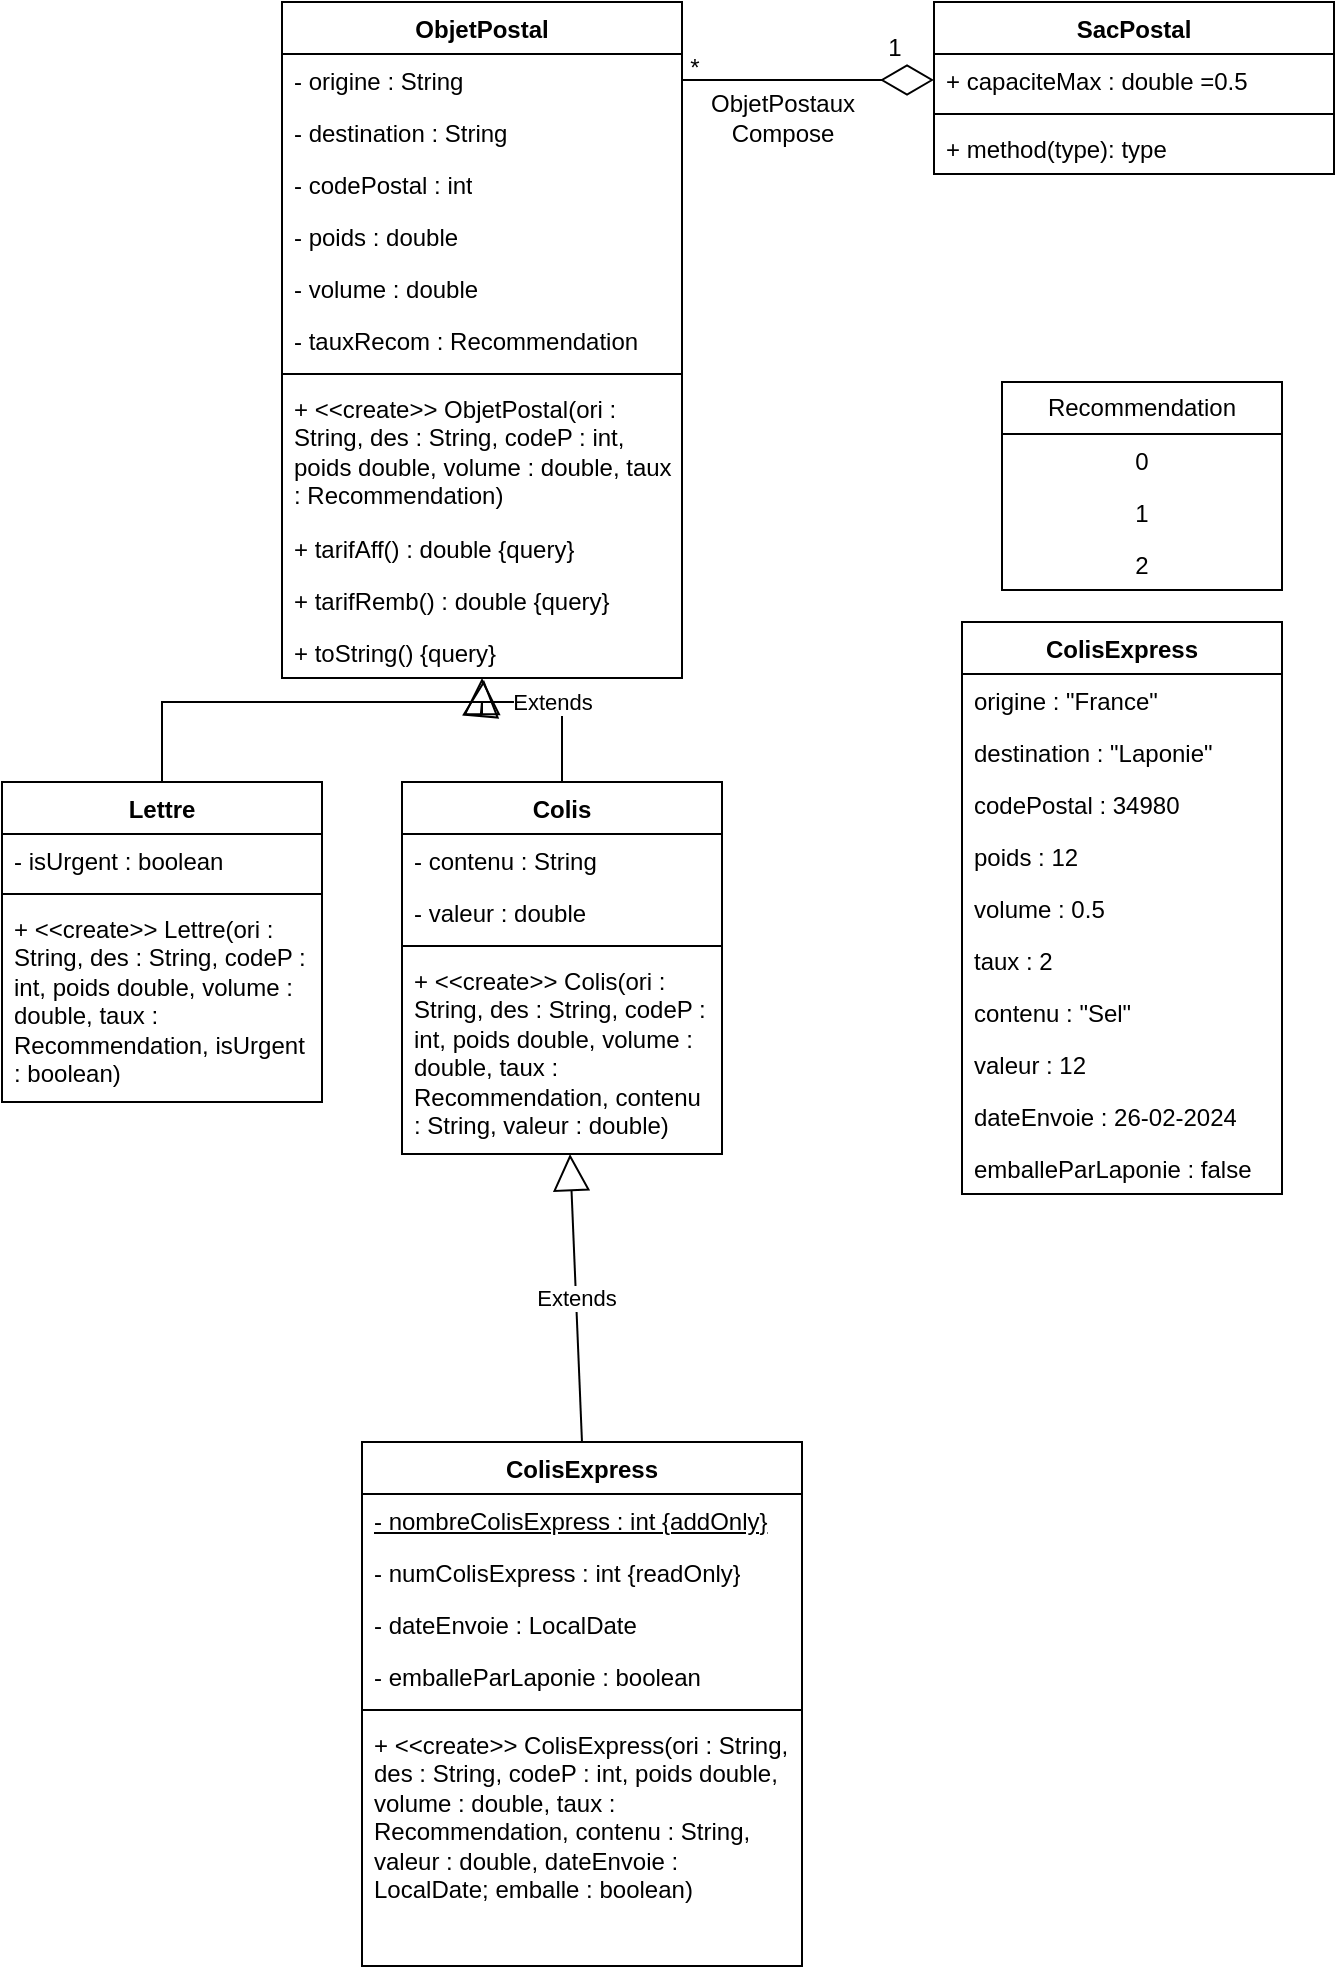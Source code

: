 <mxfile version="24.0.7" type="device">
  <diagram name="Page-1" id="HHqQeTKHzqVGIIFNzKew">
    <mxGraphModel dx="1674" dy="773" grid="1" gridSize="10" guides="1" tooltips="1" connect="1" arrows="1" fold="1" page="1" pageScale="1" pageWidth="827" pageHeight="1169" math="0" shadow="0">
      <root>
        <mxCell id="0" />
        <mxCell id="1" parent="0" />
        <mxCell id="ARqyOtr9gMvbgYMCcB9u-5" value="ObjetPostal" style="swimlane;fontStyle=1;align=center;verticalAlign=top;childLayout=stackLayout;horizontal=1;startSize=26;horizontalStack=0;resizeParent=1;resizeParentMax=0;resizeLast=0;collapsible=1;marginBottom=0;whiteSpace=wrap;html=1;" parent="1" vertex="1">
          <mxGeometry x="234" y="30" width="200" height="338" as="geometry" />
        </mxCell>
        <mxCell id="ARqyOtr9gMvbgYMCcB9u-6" value="&lt;div&gt;- origine : String&lt;/div&gt;" style="text;strokeColor=none;fillColor=none;align=left;verticalAlign=top;spacingLeft=4;spacingRight=4;overflow=hidden;rotatable=0;points=[[0,0.5],[1,0.5]];portConstraint=eastwest;whiteSpace=wrap;html=1;" parent="ARqyOtr9gMvbgYMCcB9u-5" vertex="1">
          <mxGeometry y="26" width="200" height="26" as="geometry" />
        </mxCell>
        <mxCell id="ARqyOtr9gMvbgYMCcB9u-7" value="&lt;div&gt;- destination : String&lt;/div&gt;" style="text;strokeColor=none;fillColor=none;align=left;verticalAlign=top;spacingLeft=4;spacingRight=4;overflow=hidden;rotatable=0;points=[[0,0.5],[1,0.5]];portConstraint=eastwest;whiteSpace=wrap;html=1;" parent="ARqyOtr9gMvbgYMCcB9u-5" vertex="1">
          <mxGeometry y="52" width="200" height="26" as="geometry" />
        </mxCell>
        <mxCell id="ARqyOtr9gMvbgYMCcB9u-8" value="- codePostal : int" style="text;strokeColor=none;fillColor=none;align=left;verticalAlign=top;spacingLeft=4;spacingRight=4;overflow=hidden;rotatable=0;points=[[0,0.5],[1,0.5]];portConstraint=eastwest;whiteSpace=wrap;html=1;" parent="ARqyOtr9gMvbgYMCcB9u-5" vertex="1">
          <mxGeometry y="78" width="200" height="26" as="geometry" />
        </mxCell>
        <mxCell id="ARqyOtr9gMvbgYMCcB9u-9" value="- poids : double" style="text;strokeColor=none;fillColor=none;align=left;verticalAlign=top;spacingLeft=4;spacingRight=4;overflow=hidden;rotatable=0;points=[[0,0.5],[1,0.5]];portConstraint=eastwest;whiteSpace=wrap;html=1;" parent="ARqyOtr9gMvbgYMCcB9u-5" vertex="1">
          <mxGeometry y="104" width="200" height="26" as="geometry" />
        </mxCell>
        <mxCell id="ARqyOtr9gMvbgYMCcB9u-10" value="- volume : double" style="text;strokeColor=none;fillColor=none;align=left;verticalAlign=top;spacingLeft=4;spacingRight=4;overflow=hidden;rotatable=0;points=[[0,0.5],[1,0.5]];portConstraint=eastwest;whiteSpace=wrap;html=1;" parent="ARqyOtr9gMvbgYMCcB9u-5" vertex="1">
          <mxGeometry y="130" width="200" height="26" as="geometry" />
        </mxCell>
        <mxCell id="ARqyOtr9gMvbgYMCcB9u-11" value="- tauxRecom : Recommendation" style="text;strokeColor=none;fillColor=none;align=left;verticalAlign=top;spacingLeft=4;spacingRight=4;overflow=hidden;rotatable=0;points=[[0,0.5],[1,0.5]];portConstraint=eastwest;whiteSpace=wrap;html=1;" parent="ARqyOtr9gMvbgYMCcB9u-5" vertex="1">
          <mxGeometry y="156" width="200" height="26" as="geometry" />
        </mxCell>
        <mxCell id="ARqyOtr9gMvbgYMCcB9u-12" value="" style="line;strokeWidth=1;fillColor=none;align=left;verticalAlign=middle;spacingTop=-1;spacingLeft=3;spacingRight=3;rotatable=0;labelPosition=right;points=[];portConstraint=eastwest;strokeColor=inherit;" parent="ARqyOtr9gMvbgYMCcB9u-5" vertex="1">
          <mxGeometry y="182" width="200" height="8" as="geometry" />
        </mxCell>
        <mxCell id="ARqyOtr9gMvbgYMCcB9u-13" value="&lt;div&gt;+ &amp;lt;&amp;lt;create&amp;gt;&amp;gt; ObjetPostal(ori : String, des : String, codeP : int, poids double, volume : double, taux : Recommendation)&lt;/div&gt;" style="text;strokeColor=none;fillColor=none;align=left;verticalAlign=top;spacingLeft=4;spacingRight=4;overflow=hidden;rotatable=0;points=[[0,0.5],[1,0.5]];portConstraint=eastwest;whiteSpace=wrap;html=1;" parent="ARqyOtr9gMvbgYMCcB9u-5" vertex="1">
          <mxGeometry y="190" width="200" height="70" as="geometry" />
        </mxCell>
        <mxCell id="ARqyOtr9gMvbgYMCcB9u-14" value="+ tarifAff() : double {query}" style="text;strokeColor=none;fillColor=none;align=left;verticalAlign=top;spacingLeft=4;spacingRight=4;overflow=hidden;rotatable=0;points=[[0,0.5],[1,0.5]];portConstraint=eastwest;whiteSpace=wrap;html=1;" parent="ARqyOtr9gMvbgYMCcB9u-5" vertex="1">
          <mxGeometry y="260" width="200" height="26" as="geometry" />
        </mxCell>
        <mxCell id="ARqyOtr9gMvbgYMCcB9u-15" value="+ tarifRemb() : double {query}" style="text;strokeColor=none;fillColor=none;align=left;verticalAlign=top;spacingLeft=4;spacingRight=4;overflow=hidden;rotatable=0;points=[[0,0.5],[1,0.5]];portConstraint=eastwest;whiteSpace=wrap;html=1;" parent="ARqyOtr9gMvbgYMCcB9u-5" vertex="1">
          <mxGeometry y="286" width="200" height="26" as="geometry" />
        </mxCell>
        <mxCell id="ARqyOtr9gMvbgYMCcB9u-16" value="+ toString() {query}" style="text;strokeColor=none;fillColor=none;align=left;verticalAlign=top;spacingLeft=4;spacingRight=4;overflow=hidden;rotatable=0;points=[[0,0.5],[1,0.5]];portConstraint=eastwest;whiteSpace=wrap;html=1;" parent="ARqyOtr9gMvbgYMCcB9u-5" vertex="1">
          <mxGeometry y="312" width="200" height="26" as="geometry" />
        </mxCell>
        <mxCell id="ARqyOtr9gMvbgYMCcB9u-17" value="Recommendation" style="swimlane;fontStyle=0;childLayout=stackLayout;horizontal=1;startSize=26;fillColor=none;horizontalStack=0;resizeParent=1;resizeParentMax=0;resizeLast=0;collapsible=1;marginBottom=0;whiteSpace=wrap;html=1;" parent="1" vertex="1">
          <mxGeometry x="594" y="220" width="140" height="104" as="geometry" />
        </mxCell>
        <mxCell id="ARqyOtr9gMvbgYMCcB9u-18" value="0" style="text;strokeColor=none;fillColor=none;align=center;verticalAlign=top;spacingLeft=4;spacingRight=4;overflow=hidden;rotatable=0;points=[[0,0.5],[1,0.5]];portConstraint=eastwest;whiteSpace=wrap;html=1;" parent="ARqyOtr9gMvbgYMCcB9u-17" vertex="1">
          <mxGeometry y="26" width="140" height="26" as="geometry" />
        </mxCell>
        <mxCell id="ARqyOtr9gMvbgYMCcB9u-19" value="1" style="text;strokeColor=none;fillColor=none;align=center;verticalAlign=top;spacingLeft=4;spacingRight=4;overflow=hidden;rotatable=0;points=[[0,0.5],[1,0.5]];portConstraint=eastwest;whiteSpace=wrap;html=1;" parent="ARqyOtr9gMvbgYMCcB9u-17" vertex="1">
          <mxGeometry y="52" width="140" height="26" as="geometry" />
        </mxCell>
        <mxCell id="ARqyOtr9gMvbgYMCcB9u-20" value="2" style="text;strokeColor=none;fillColor=none;align=center;verticalAlign=top;spacingLeft=4;spacingRight=4;overflow=hidden;rotatable=0;points=[[0,0.5],[1,0.5]];portConstraint=eastwest;whiteSpace=wrap;html=1;" parent="ARqyOtr9gMvbgYMCcB9u-17" vertex="1">
          <mxGeometry y="78" width="140" height="26" as="geometry" />
        </mxCell>
        <mxCell id="ARqyOtr9gMvbgYMCcB9u-21" value="Lettre" style="swimlane;fontStyle=1;align=center;verticalAlign=top;childLayout=stackLayout;horizontal=1;startSize=26;horizontalStack=0;resizeParent=1;resizeParentMax=0;resizeLast=0;collapsible=1;marginBottom=0;whiteSpace=wrap;html=1;" parent="1" vertex="1">
          <mxGeometry x="94" y="420" width="160" height="160" as="geometry" />
        </mxCell>
        <mxCell id="ARqyOtr9gMvbgYMCcB9u-22" value="- isUrgent : boolean" style="text;strokeColor=none;fillColor=none;align=left;verticalAlign=top;spacingLeft=4;spacingRight=4;overflow=hidden;rotatable=0;points=[[0,0.5],[1,0.5]];portConstraint=eastwest;whiteSpace=wrap;html=1;" parent="ARqyOtr9gMvbgYMCcB9u-21" vertex="1">
          <mxGeometry y="26" width="160" height="26" as="geometry" />
        </mxCell>
        <mxCell id="ARqyOtr9gMvbgYMCcB9u-23" value="" style="line;strokeWidth=1;fillColor=none;align=left;verticalAlign=middle;spacingTop=-1;spacingLeft=3;spacingRight=3;rotatable=0;labelPosition=right;points=[];portConstraint=eastwest;strokeColor=inherit;" parent="ARqyOtr9gMvbgYMCcB9u-21" vertex="1">
          <mxGeometry y="52" width="160" height="8" as="geometry" />
        </mxCell>
        <mxCell id="ARqyOtr9gMvbgYMCcB9u-24" value="+ &amp;lt;&amp;lt;create&amp;gt;&amp;gt; Lettre(ori : String, des : String, codeP : int, poids double, volume : double, taux : Recommendation, isUrgent : boolean)" style="text;strokeColor=none;fillColor=none;align=left;verticalAlign=top;spacingLeft=4;spacingRight=4;overflow=hidden;rotatable=0;points=[[0,0.5],[1,0.5]];portConstraint=eastwest;whiteSpace=wrap;html=1;" parent="ARqyOtr9gMvbgYMCcB9u-21" vertex="1">
          <mxGeometry y="60" width="160" height="100" as="geometry" />
        </mxCell>
        <mxCell id="ARqyOtr9gMvbgYMCcB9u-25" value="Extends" style="endArrow=block;endSize=16;endFill=0;rounded=0;exitX=0.5;exitY=0;exitDx=0;exitDy=0;html=1;textOpacity=0;" parent="1" source="ARqyOtr9gMvbgYMCcB9u-21" target="ARqyOtr9gMvbgYMCcB9u-16" edge="1">
          <mxGeometry x="-0.372" y="51" width="160" relative="1" as="geometry">
            <mxPoint x="384" y="360" as="sourcePoint" />
            <mxPoint x="544" y="360" as="targetPoint" />
            <Array as="points">
              <mxPoint x="174" y="380" />
              <mxPoint x="334" y="380" />
            </Array>
            <mxPoint as="offset" />
          </mxGeometry>
        </mxCell>
        <mxCell id="ARqyOtr9gMvbgYMCcB9u-26" value="Colis" style="swimlane;fontStyle=1;align=center;verticalAlign=top;childLayout=stackLayout;horizontal=1;startSize=26;horizontalStack=0;resizeParent=1;resizeParentMax=0;resizeLast=0;collapsible=1;marginBottom=0;whiteSpace=wrap;html=1;" parent="1" vertex="1">
          <mxGeometry x="294" y="420" width="160" height="186" as="geometry" />
        </mxCell>
        <mxCell id="ARqyOtr9gMvbgYMCcB9u-27" value="- contenu : String" style="text;strokeColor=none;fillColor=none;align=left;verticalAlign=top;spacingLeft=4;spacingRight=4;overflow=hidden;rotatable=0;points=[[0,0.5],[1,0.5]];portConstraint=eastwest;whiteSpace=wrap;html=1;" parent="ARqyOtr9gMvbgYMCcB9u-26" vertex="1">
          <mxGeometry y="26" width="160" height="26" as="geometry" />
        </mxCell>
        <mxCell id="ARqyOtr9gMvbgYMCcB9u-28" value="- valeur : double" style="text;strokeColor=none;fillColor=none;align=left;verticalAlign=top;spacingLeft=4;spacingRight=4;overflow=hidden;rotatable=0;points=[[0,0.5],[1,0.5]];portConstraint=eastwest;whiteSpace=wrap;html=1;" parent="ARqyOtr9gMvbgYMCcB9u-26" vertex="1">
          <mxGeometry y="52" width="160" height="26" as="geometry" />
        </mxCell>
        <mxCell id="ARqyOtr9gMvbgYMCcB9u-29" value="" style="line;strokeWidth=1;fillColor=none;align=left;verticalAlign=middle;spacingTop=-1;spacingLeft=3;spacingRight=3;rotatable=0;labelPosition=right;points=[];portConstraint=eastwest;strokeColor=inherit;" parent="ARqyOtr9gMvbgYMCcB9u-26" vertex="1">
          <mxGeometry y="78" width="160" height="8" as="geometry" />
        </mxCell>
        <mxCell id="ARqyOtr9gMvbgYMCcB9u-30" value="+ &amp;lt;&amp;lt;create&amp;gt;&amp;gt; Colis(ori : String, des : String, codeP : int, poids double, volume : double, taux : Recommendation, contenu : String, valeur : double)" style="text;strokeColor=none;fillColor=none;align=left;verticalAlign=top;spacingLeft=4;spacingRight=4;overflow=hidden;rotatable=0;points=[[0,0.5],[1,0.5]];portConstraint=eastwest;whiteSpace=wrap;html=1;" parent="ARqyOtr9gMvbgYMCcB9u-26" vertex="1">
          <mxGeometry y="86" width="160" height="100" as="geometry" />
        </mxCell>
        <mxCell id="ARqyOtr9gMvbgYMCcB9u-31" value="ColisExpress" style="swimlane;fontStyle=1;align=center;verticalAlign=top;childLayout=stackLayout;horizontal=1;startSize=26;horizontalStack=0;resizeParent=1;resizeParentMax=0;resizeLast=0;collapsible=1;marginBottom=0;whiteSpace=wrap;html=1;" parent="1" vertex="1">
          <mxGeometry x="274" y="750" width="220" height="262" as="geometry" />
        </mxCell>
        <mxCell id="ARqyOtr9gMvbgYMCcB9u-32" value="&lt;u&gt;- nombreColisExpress : int {addOnly}&lt;/u&gt;" style="text;strokeColor=none;fillColor=none;align=left;verticalAlign=top;spacingLeft=4;spacingRight=4;overflow=hidden;rotatable=0;points=[[0,0.5],[1,0.5]];portConstraint=eastwest;whiteSpace=wrap;html=1;" parent="ARqyOtr9gMvbgYMCcB9u-31" vertex="1">
          <mxGeometry y="26" width="220" height="26" as="geometry" />
        </mxCell>
        <mxCell id="ARqyOtr9gMvbgYMCcB9u-33" value="- numColisExpress : int {readOnly}" style="text;strokeColor=none;fillColor=none;align=left;verticalAlign=top;spacingLeft=4;spacingRight=4;overflow=hidden;rotatable=0;points=[[0,0.5],[1,0.5]];portConstraint=eastwest;whiteSpace=wrap;html=1;" parent="ARqyOtr9gMvbgYMCcB9u-31" vertex="1">
          <mxGeometry y="52" width="220" height="26" as="geometry" />
        </mxCell>
        <mxCell id="ARqyOtr9gMvbgYMCcB9u-34" value="- dateEnvoie : LocalDate" style="text;strokeColor=none;fillColor=none;align=left;verticalAlign=top;spacingLeft=4;spacingRight=4;overflow=hidden;rotatable=0;points=[[0,0.5],[1,0.5]];portConstraint=eastwest;whiteSpace=wrap;html=1;" parent="ARqyOtr9gMvbgYMCcB9u-31" vertex="1">
          <mxGeometry y="78" width="220" height="26" as="geometry" />
        </mxCell>
        <mxCell id="ARqyOtr9gMvbgYMCcB9u-35" value="- emballeParLaponie : boolean" style="text;strokeColor=none;fillColor=none;align=left;verticalAlign=top;spacingLeft=4;spacingRight=4;overflow=hidden;rotatable=0;points=[[0,0.5],[1,0.5]];portConstraint=eastwest;whiteSpace=wrap;html=1;" parent="ARqyOtr9gMvbgYMCcB9u-31" vertex="1">
          <mxGeometry y="104" width="220" height="26" as="geometry" />
        </mxCell>
        <mxCell id="ARqyOtr9gMvbgYMCcB9u-36" value="" style="line;strokeWidth=1;fillColor=none;align=left;verticalAlign=middle;spacingTop=-1;spacingLeft=3;spacingRight=3;rotatable=0;labelPosition=right;points=[];portConstraint=eastwest;strokeColor=inherit;" parent="ARqyOtr9gMvbgYMCcB9u-31" vertex="1">
          <mxGeometry y="130" width="220" height="8" as="geometry" />
        </mxCell>
        <mxCell id="ARqyOtr9gMvbgYMCcB9u-37" value="+ &amp;lt;&amp;lt;create&amp;gt;&amp;gt; ColisExpress(ori : String, des : String, codeP : int, poids double, volume : double, taux : Recommendation, contenu : String, valeur : double, dateEnvoie : LocalDate; emballe : boolean)" style="text;strokeColor=none;fillColor=none;align=left;verticalAlign=top;spacingLeft=4;spacingRight=4;overflow=hidden;rotatable=0;points=[[0,0.5],[1,0.5]];portConstraint=eastwest;whiteSpace=wrap;html=1;" parent="ARqyOtr9gMvbgYMCcB9u-31" vertex="1">
          <mxGeometry y="138" width="220" height="124" as="geometry" />
        </mxCell>
        <mxCell id="ARqyOtr9gMvbgYMCcB9u-38" value="Extends" style="endArrow=block;endSize=16;endFill=0;html=1;rounded=0;exitX=0.5;exitY=0;exitDx=0;exitDy=0;entryX=0.505;entryY=1.038;entryDx=0;entryDy=0;entryPerimeter=0;" parent="1" source="ARqyOtr9gMvbgYMCcB9u-26" target="ARqyOtr9gMvbgYMCcB9u-16" edge="1">
          <mxGeometry width="160" relative="1" as="geometry">
            <mxPoint x="464" y="360" as="sourcePoint" />
            <mxPoint x="364" y="340" as="targetPoint" />
            <Array as="points">
              <mxPoint x="374" y="380" />
              <mxPoint x="334" y="380" />
            </Array>
          </mxGeometry>
        </mxCell>
        <mxCell id="ARqyOtr9gMvbgYMCcB9u-39" value="Extends" style="endArrow=block;endSize=16;endFill=0;html=1;rounded=0;exitX=0.5;exitY=0;exitDx=0;exitDy=0;entryX=0.525;entryY=1;entryDx=0;entryDy=0;entryPerimeter=0;" parent="1" source="ARqyOtr9gMvbgYMCcB9u-31" target="ARqyOtr9gMvbgYMCcB9u-30" edge="1">
          <mxGeometry width="160" relative="1" as="geometry">
            <mxPoint x="344" y="550" as="sourcePoint" />
            <mxPoint x="504" y="550" as="targetPoint" />
          </mxGeometry>
        </mxCell>
        <mxCell id="ARqyOtr9gMvbgYMCcB9u-40" value="ColisExpress" style="swimlane;fontStyle=1;align=center;verticalAlign=top;childLayout=stackLayout;horizontal=1;startSize=26;horizontalStack=0;resizeParent=1;resizeParentMax=0;resizeLast=0;collapsible=1;marginBottom=0;whiteSpace=wrap;html=1;" parent="1" vertex="1">
          <mxGeometry x="574" y="340" width="160" height="286" as="geometry" />
        </mxCell>
        <mxCell id="ARqyOtr9gMvbgYMCcB9u-41" value="origine : &quot;France&quot;" style="text;strokeColor=none;fillColor=none;align=left;verticalAlign=top;spacingLeft=4;spacingRight=4;overflow=hidden;rotatable=0;points=[[0,0.5],[1,0.5]];portConstraint=eastwest;whiteSpace=wrap;html=1;" parent="ARqyOtr9gMvbgYMCcB9u-40" vertex="1">
          <mxGeometry y="26" width="160" height="26" as="geometry" />
        </mxCell>
        <mxCell id="ARqyOtr9gMvbgYMCcB9u-42" value="destination : &quot;Laponie&quot;" style="text;strokeColor=none;fillColor=none;align=left;verticalAlign=top;spacingLeft=4;spacingRight=4;overflow=hidden;rotatable=0;points=[[0,0.5],[1,0.5]];portConstraint=eastwest;whiteSpace=wrap;html=1;" parent="ARqyOtr9gMvbgYMCcB9u-40" vertex="1">
          <mxGeometry y="52" width="160" height="26" as="geometry" />
        </mxCell>
        <mxCell id="ARqyOtr9gMvbgYMCcB9u-43" value="codePostal : 34980" style="text;strokeColor=none;fillColor=none;align=left;verticalAlign=top;spacingLeft=4;spacingRight=4;overflow=hidden;rotatable=0;points=[[0,0.5],[1,0.5]];portConstraint=eastwest;whiteSpace=wrap;html=1;" parent="ARqyOtr9gMvbgYMCcB9u-40" vertex="1">
          <mxGeometry y="78" width="160" height="26" as="geometry" />
        </mxCell>
        <mxCell id="ARqyOtr9gMvbgYMCcB9u-44" value="poids : 12" style="text;strokeColor=none;fillColor=none;align=left;verticalAlign=top;spacingLeft=4;spacingRight=4;overflow=hidden;rotatable=0;points=[[0,0.5],[1,0.5]];portConstraint=eastwest;whiteSpace=wrap;html=1;" parent="ARqyOtr9gMvbgYMCcB9u-40" vertex="1">
          <mxGeometry y="104" width="160" height="26" as="geometry" />
        </mxCell>
        <mxCell id="ARqyOtr9gMvbgYMCcB9u-45" value="volume : 0.5" style="text;strokeColor=none;fillColor=none;align=left;verticalAlign=top;spacingLeft=4;spacingRight=4;overflow=hidden;rotatable=0;points=[[0,0.5],[1,0.5]];portConstraint=eastwest;whiteSpace=wrap;html=1;" parent="ARqyOtr9gMvbgYMCcB9u-40" vertex="1">
          <mxGeometry y="130" width="160" height="26" as="geometry" />
        </mxCell>
        <mxCell id="ARqyOtr9gMvbgYMCcB9u-46" value="taux : 2" style="text;strokeColor=none;fillColor=none;align=left;verticalAlign=top;spacingLeft=4;spacingRight=4;overflow=hidden;rotatable=0;points=[[0,0.5],[1,0.5]];portConstraint=eastwest;whiteSpace=wrap;html=1;" parent="ARqyOtr9gMvbgYMCcB9u-40" vertex="1">
          <mxGeometry y="156" width="160" height="26" as="geometry" />
        </mxCell>
        <mxCell id="ARqyOtr9gMvbgYMCcB9u-47" value="contenu : &quot;Sel&quot;" style="text;strokeColor=none;fillColor=none;align=left;verticalAlign=top;spacingLeft=4;spacingRight=4;overflow=hidden;rotatable=0;points=[[0,0.5],[1,0.5]];portConstraint=eastwest;whiteSpace=wrap;html=1;" parent="ARqyOtr9gMvbgYMCcB9u-40" vertex="1">
          <mxGeometry y="182" width="160" height="26" as="geometry" />
        </mxCell>
        <mxCell id="ARqyOtr9gMvbgYMCcB9u-48" value="valeur : 12" style="text;strokeColor=none;fillColor=none;align=left;verticalAlign=top;spacingLeft=4;spacingRight=4;overflow=hidden;rotatable=0;points=[[0,0.5],[1,0.5]];portConstraint=eastwest;whiteSpace=wrap;html=1;" parent="ARqyOtr9gMvbgYMCcB9u-40" vertex="1">
          <mxGeometry y="208" width="160" height="26" as="geometry" />
        </mxCell>
        <mxCell id="ARqyOtr9gMvbgYMCcB9u-49" value="dateEnvoie : 26-02-2024" style="text;strokeColor=none;fillColor=none;align=left;verticalAlign=top;spacingLeft=4;spacingRight=4;overflow=hidden;rotatable=0;points=[[0,0.5],[1,0.5]];portConstraint=eastwest;whiteSpace=wrap;html=1;" parent="ARqyOtr9gMvbgYMCcB9u-40" vertex="1">
          <mxGeometry y="234" width="160" height="26" as="geometry" />
        </mxCell>
        <mxCell id="ARqyOtr9gMvbgYMCcB9u-50" value="emballeParLaponie : false" style="text;strokeColor=none;fillColor=none;align=left;verticalAlign=top;spacingLeft=4;spacingRight=4;overflow=hidden;rotatable=0;points=[[0,0.5],[1,0.5]];portConstraint=eastwest;whiteSpace=wrap;html=1;" parent="ARqyOtr9gMvbgYMCcB9u-40" vertex="1">
          <mxGeometry y="260" width="160" height="26" as="geometry" />
        </mxCell>
        <mxCell id="ARqyOtr9gMvbgYMCcB9u-51" value="SacPostal" style="swimlane;fontStyle=1;align=center;verticalAlign=top;childLayout=stackLayout;horizontal=1;startSize=26;horizontalStack=0;resizeParent=1;resizeParentMax=0;resizeLast=0;collapsible=1;marginBottom=0;whiteSpace=wrap;html=1;" parent="1" vertex="1">
          <mxGeometry x="560" y="30" width="200" height="86" as="geometry" />
        </mxCell>
        <mxCell id="ARqyOtr9gMvbgYMCcB9u-52" value="+ capaciteMax : double =0.5" style="text;strokeColor=none;fillColor=none;align=left;verticalAlign=top;spacingLeft=4;spacingRight=4;overflow=hidden;rotatable=0;points=[[0,0.5],[1,0.5]];portConstraint=eastwest;whiteSpace=wrap;html=1;" parent="ARqyOtr9gMvbgYMCcB9u-51" vertex="1">
          <mxGeometry y="26" width="200" height="26" as="geometry" />
        </mxCell>
        <mxCell id="ARqyOtr9gMvbgYMCcB9u-53" value="" style="line;strokeWidth=1;fillColor=none;align=left;verticalAlign=middle;spacingTop=-1;spacingLeft=3;spacingRight=3;rotatable=0;labelPosition=right;points=[];portConstraint=eastwest;strokeColor=inherit;" parent="ARqyOtr9gMvbgYMCcB9u-51" vertex="1">
          <mxGeometry y="52" width="200" height="8" as="geometry" />
        </mxCell>
        <mxCell id="ARqyOtr9gMvbgYMCcB9u-54" value="+ method(type): type" style="text;strokeColor=none;fillColor=none;align=left;verticalAlign=top;spacingLeft=4;spacingRight=4;overflow=hidden;rotatable=0;points=[[0,0.5],[1,0.5]];portConstraint=eastwest;whiteSpace=wrap;html=1;" parent="ARqyOtr9gMvbgYMCcB9u-51" vertex="1">
          <mxGeometry y="60" width="200" height="26" as="geometry" />
        </mxCell>
        <mxCell id="ARqyOtr9gMvbgYMCcB9u-55" value="" style="endArrow=diamondThin;endFill=0;endSize=24;html=1;rounded=0;exitX=1;exitY=0.5;exitDx=0;exitDy=0;entryX=0;entryY=0.5;entryDx=0;entryDy=0;" parent="1" target="ARqyOtr9gMvbgYMCcB9u-52" edge="1" source="ARqyOtr9gMvbgYMCcB9u-6">
          <mxGeometry width="160" relative="1" as="geometry">
            <mxPoint x="560" y="70" as="sourcePoint" />
            <mxPoint x="510" y="100" as="targetPoint" />
          </mxGeometry>
        </mxCell>
        <mxCell id="GSy7uEW3eyxZnYdpfUzy-1" value="*" style="text;html=1;align=center;verticalAlign=middle;resizable=0;points=[];autosize=1;strokeColor=none;fillColor=none;" vertex="1" parent="1">
          <mxGeometry x="425" y="48" width="30" height="30" as="geometry" />
        </mxCell>
        <mxCell id="GSy7uEW3eyxZnYdpfUzy-2" value="1" style="text;html=1;align=center;verticalAlign=middle;resizable=0;points=[];autosize=1;strokeColor=none;fillColor=none;" vertex="1" parent="1">
          <mxGeometry x="525" y="38" width="30" height="30" as="geometry" />
        </mxCell>
        <mxCell id="GSy7uEW3eyxZnYdpfUzy-3" value="ObjetPostaux&lt;br&gt;Compose" style="text;html=1;align=center;verticalAlign=middle;resizable=0;points=[];autosize=1;strokeColor=none;fillColor=none;" vertex="1" parent="1">
          <mxGeometry x="434" y="68" width="100" height="40" as="geometry" />
        </mxCell>
      </root>
    </mxGraphModel>
  </diagram>
</mxfile>
